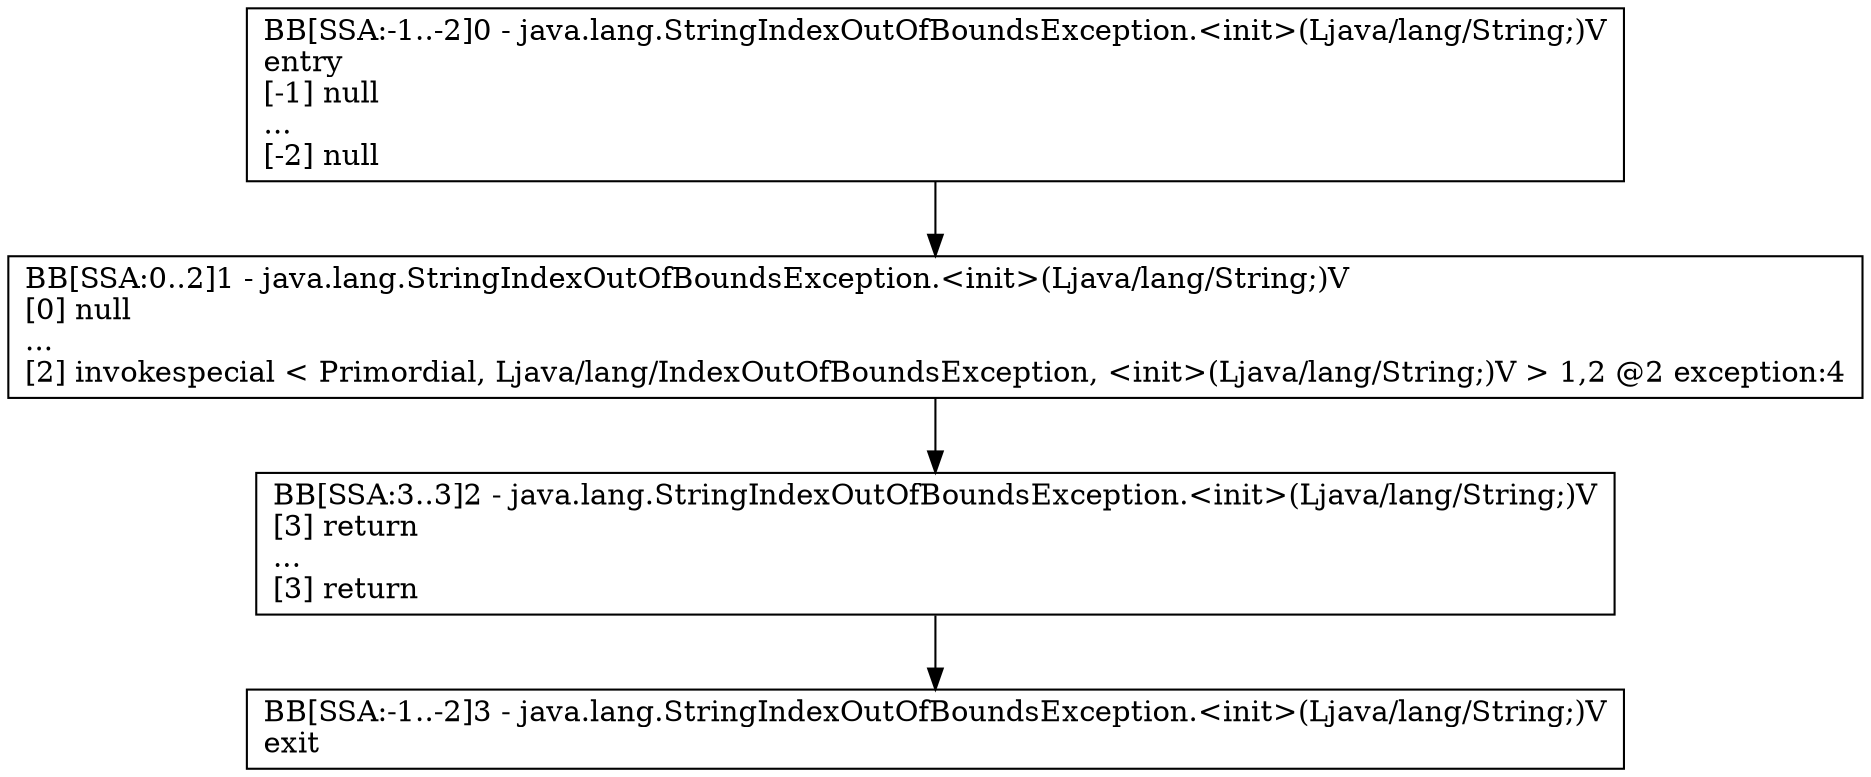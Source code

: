 digraph{
2 [label="BB[SSA:0..2]1 - java.lang.StringIndexOutOfBoundsException.<init>(Ljava/lang/String;)V\l[0] null\l...\l[2] invokespecial < Primordial, Ljava/lang/IndexOutOfBoundsException, <init>(Ljava/lang/String;)V > 1,2 @2 exception:4\l", shape=box, color=black]
3 [label="BB[SSA:3..3]2 - java.lang.StringIndexOutOfBoundsException.<init>(Ljava/lang/String;)V\l[3] return\l...\l[3] return\l", shape=box, color=black]
4 [label="BB[SSA:-1..-2]3 - java.lang.StringIndexOutOfBoundsException.<init>(Ljava/lang/String;)V\lexit\l", shape=box, color=black]
1 [label="BB[SSA:-1..-2]0 - java.lang.StringIndexOutOfBoundsException.<init>(Ljava/lang/String;)V\lentry\l[-1] null\l...\l[-2] null\l", shape=box, color=black]
1 -> 2
2 -> 3
3 -> 4
}